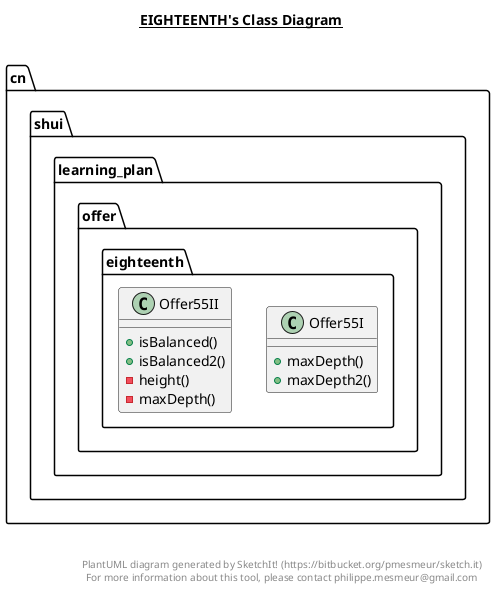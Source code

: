 @startuml

title __EIGHTEENTH's Class Diagram__\n

  namespace cn.shui.learning_plan.offer.eighteenth {
    class cn.shui.learning_plan.offer.eighteenth.Offer55I {
        + maxDepth()
        + maxDepth2()
    }
  }
  

  namespace cn.shui.learning_plan.offer.eighteenth {
    class cn.shui.learning_plan.offer.eighteenth.Offer55II {
        + isBalanced()
        + isBalanced2()
        - height()
        - maxDepth()
    }
  }
  



right footer


PlantUML diagram generated by SketchIt! (https://bitbucket.org/pmesmeur/sketch.it)
For more information about this tool, please contact philippe.mesmeur@gmail.com
endfooter

@enduml
